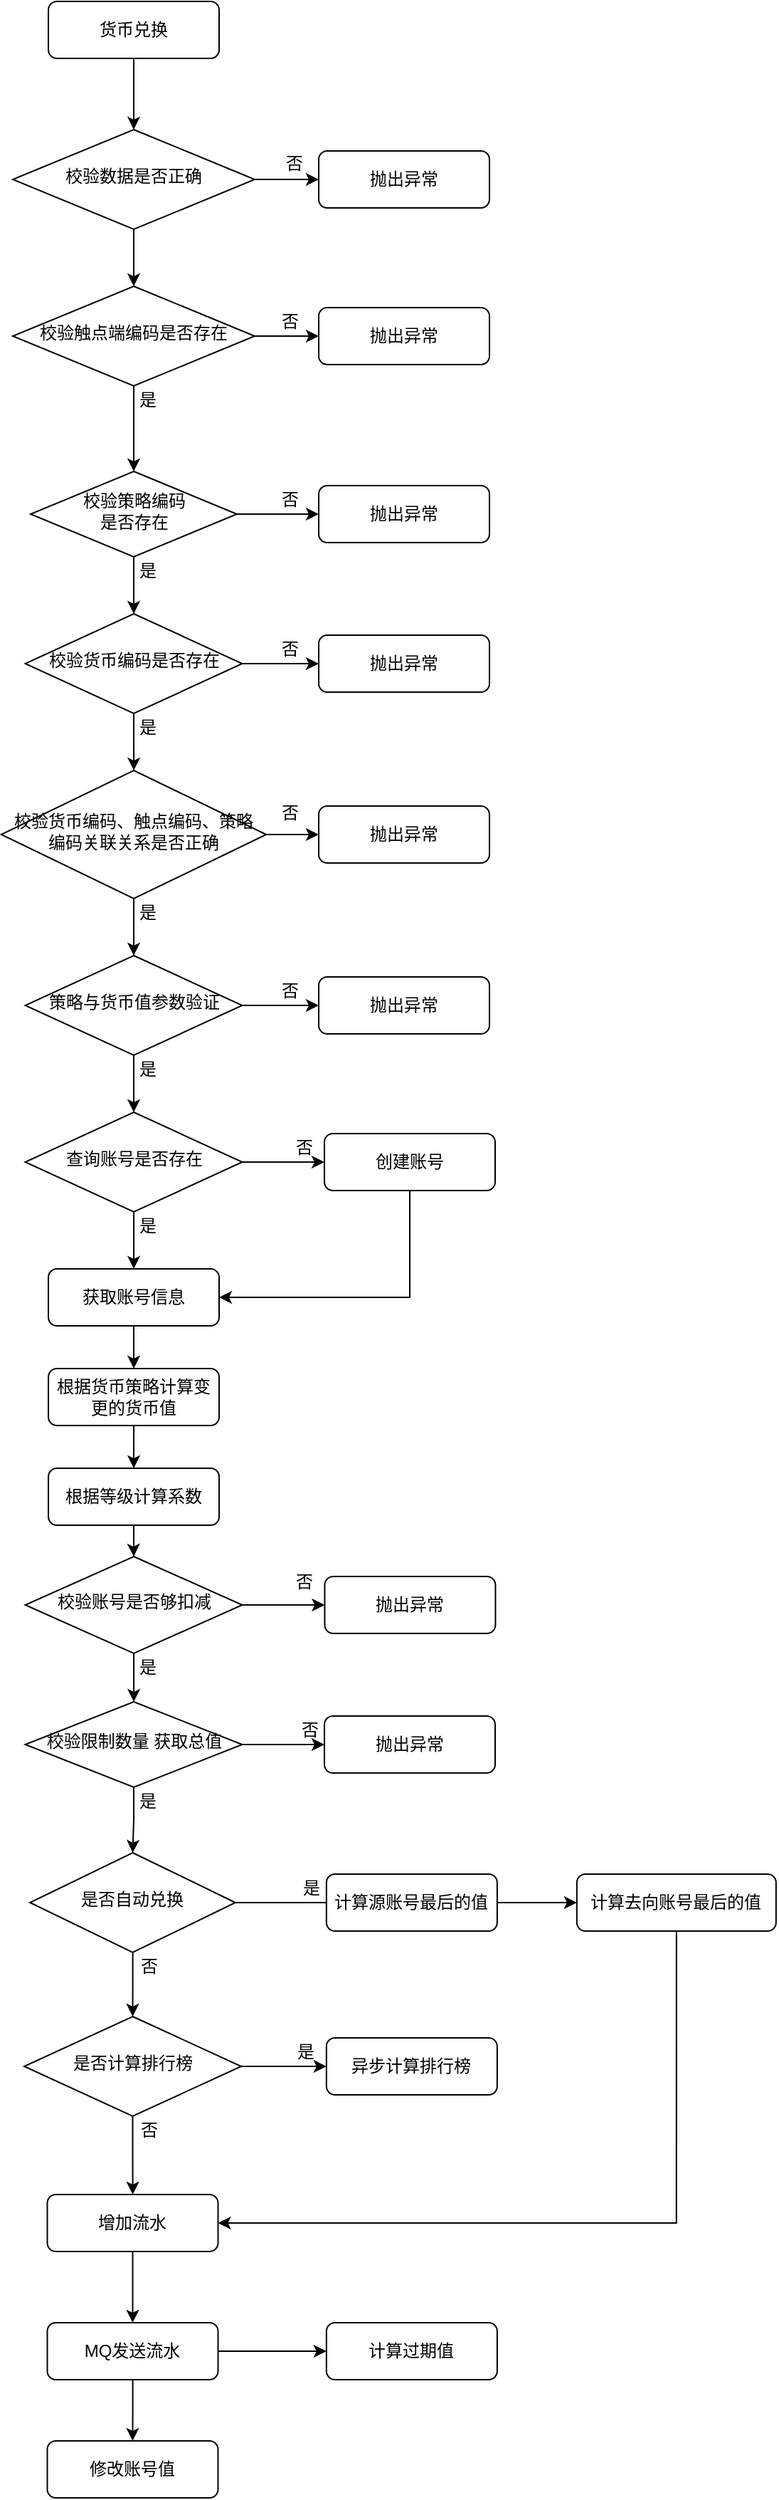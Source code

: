 <mxfile version="17.4.6" type="github">
  <diagram id="C5RBs43oDa-KdzZeNtuy" name="Page-1">
    <mxGraphModel dx="1422" dy="839" grid="1" gridSize="10" guides="1" tooltips="1" connect="1" arrows="1" fold="1" page="1" pageScale="1" pageWidth="827" pageHeight="1169" math="0" shadow="0">
      <root>
        <mxCell id="WIyWlLk6GJQsqaUBKTNV-0" />
        <mxCell id="WIyWlLk6GJQsqaUBKTNV-1" parent="WIyWlLk6GJQsqaUBKTNV-0" />
        <mxCell id="zEoyoQ_A2az6b-zezW40-8" value="" style="edgeStyle=orthogonalEdgeStyle;rounded=0;orthogonalLoop=1;jettySize=auto;html=1;" edge="1" parent="WIyWlLk6GJQsqaUBKTNV-1" source="WIyWlLk6GJQsqaUBKTNV-3" target="zEoyoQ_A2az6b-zezW40-4">
          <mxGeometry relative="1" as="geometry" />
        </mxCell>
        <mxCell id="WIyWlLk6GJQsqaUBKTNV-3" value="货币兑换" style="rounded=1;whiteSpace=wrap;html=1;fontSize=12;glass=0;strokeWidth=1;shadow=0;" parent="WIyWlLk6GJQsqaUBKTNV-1" vertex="1">
          <mxGeometry x="161" y="90" width="120" height="40" as="geometry" />
        </mxCell>
        <mxCell id="36pKezdzuMbXKm07dZ7W-1" value="" style="edgeStyle=orthogonalEdgeStyle;rounded=0;orthogonalLoop=1;jettySize=auto;html=1;" parent="WIyWlLk6GJQsqaUBKTNV-1" source="WIyWlLk6GJQsqaUBKTNV-6" target="WIyWlLk6GJQsqaUBKTNV-7" edge="1">
          <mxGeometry relative="1" as="geometry" />
        </mxCell>
        <mxCell id="36pKezdzuMbXKm07dZ7W-5" value="" style="edgeStyle=orthogonalEdgeStyle;rounded=0;orthogonalLoop=1;jettySize=auto;html=1;" parent="WIyWlLk6GJQsqaUBKTNV-1" source="WIyWlLk6GJQsqaUBKTNV-6" target="WIyWlLk6GJQsqaUBKTNV-10" edge="1">
          <mxGeometry relative="1" as="geometry" />
        </mxCell>
        <mxCell id="WIyWlLk6GJQsqaUBKTNV-6" value="校验触点端编码是否存在" style="rhombus;whiteSpace=wrap;html=1;shadow=0;fontFamily=Helvetica;fontSize=12;align=center;strokeWidth=1;spacing=6;spacingTop=-4;" parent="WIyWlLk6GJQsqaUBKTNV-1" vertex="1">
          <mxGeometry x="136" y="290" width="170" height="70" as="geometry" />
        </mxCell>
        <mxCell id="WIyWlLk6GJQsqaUBKTNV-7" value="抛出异常" style="rounded=1;whiteSpace=wrap;html=1;fontSize=12;glass=0;strokeWidth=1;shadow=0;" parent="WIyWlLk6GJQsqaUBKTNV-1" vertex="1">
          <mxGeometry x="351" y="305" width="120" height="40" as="geometry" />
        </mxCell>
        <mxCell id="36pKezdzuMbXKm07dZ7W-8" value="" style="edgeStyle=orthogonalEdgeStyle;rounded=0;orthogonalLoop=1;jettySize=auto;html=1;" parent="WIyWlLk6GJQsqaUBKTNV-1" source="WIyWlLk6GJQsqaUBKTNV-10" target="36pKezdzuMbXKm07dZ7W-7" edge="1">
          <mxGeometry relative="1" as="geometry" />
        </mxCell>
        <mxCell id="36pKezdzuMbXKm07dZ7W-11" style="edgeStyle=orthogonalEdgeStyle;rounded=0;orthogonalLoop=1;jettySize=auto;html=1;exitX=0.5;exitY=1;exitDx=0;exitDy=0;entryX=0.5;entryY=0;entryDx=0;entryDy=0;" parent="WIyWlLk6GJQsqaUBKTNV-1" source="WIyWlLk6GJQsqaUBKTNV-10" target="36pKezdzuMbXKm07dZ7W-10" edge="1">
          <mxGeometry relative="1" as="geometry" />
        </mxCell>
        <mxCell id="WIyWlLk6GJQsqaUBKTNV-10" value="校验策略编码&lt;br&gt;是否存在" style="rhombus;whiteSpace=wrap;html=1;shadow=0;fontFamily=Helvetica;fontSize=12;align=center;strokeWidth=1;spacing=6;spacingTop=-4;" parent="WIyWlLk6GJQsqaUBKTNV-1" vertex="1">
          <mxGeometry x="148.5" y="420" width="145" height="60" as="geometry" />
        </mxCell>
        <mxCell id="36pKezdzuMbXKm07dZ7W-2" value="否" style="text;html=1;strokeColor=none;fillColor=none;align=center;verticalAlign=middle;whiteSpace=wrap;rounded=0;" parent="WIyWlLk6GJQsqaUBKTNV-1" vertex="1">
          <mxGeometry x="321" y="305" width="20" height="20" as="geometry" />
        </mxCell>
        <mxCell id="36pKezdzuMbXKm07dZ7W-6" value="是" style="text;html=1;strokeColor=none;fillColor=none;align=center;verticalAlign=middle;whiteSpace=wrap;rounded=0;" parent="WIyWlLk6GJQsqaUBKTNV-1" vertex="1">
          <mxGeometry x="221" y="360" width="20" height="20" as="geometry" />
        </mxCell>
        <mxCell id="36pKezdzuMbXKm07dZ7W-7" value="抛出异常" style="rounded=1;whiteSpace=wrap;html=1;fontSize=12;glass=0;strokeWidth=1;shadow=0;" parent="WIyWlLk6GJQsqaUBKTNV-1" vertex="1">
          <mxGeometry x="351" y="430" width="120" height="40" as="geometry" />
        </mxCell>
        <mxCell id="36pKezdzuMbXKm07dZ7W-9" value="否" style="text;html=1;strokeColor=none;fillColor=none;align=center;verticalAlign=middle;whiteSpace=wrap;rounded=0;" parent="WIyWlLk6GJQsqaUBKTNV-1" vertex="1">
          <mxGeometry x="321" y="430" width="20" height="20" as="geometry" />
        </mxCell>
        <mxCell id="36pKezdzuMbXKm07dZ7W-13" value="" style="edgeStyle=orthogonalEdgeStyle;rounded=0;orthogonalLoop=1;jettySize=auto;html=1;" parent="WIyWlLk6GJQsqaUBKTNV-1" source="36pKezdzuMbXKm07dZ7W-10" target="36pKezdzuMbXKm07dZ7W-12" edge="1">
          <mxGeometry relative="1" as="geometry" />
        </mxCell>
        <mxCell id="36pKezdzuMbXKm07dZ7W-19" style="edgeStyle=orthogonalEdgeStyle;rounded=0;orthogonalLoop=1;jettySize=auto;html=1;exitX=0.5;exitY=1;exitDx=0;exitDy=0;" parent="WIyWlLk6GJQsqaUBKTNV-1" source="36pKezdzuMbXKm07dZ7W-10" target="36pKezdzuMbXKm07dZ7W-15" edge="1">
          <mxGeometry relative="1" as="geometry" />
        </mxCell>
        <mxCell id="36pKezdzuMbXKm07dZ7W-10" value="校验货币编码是否存在" style="rhombus;whiteSpace=wrap;html=1;shadow=0;fontFamily=Helvetica;fontSize=12;align=center;strokeWidth=1;spacing=6;spacingTop=-4;" parent="WIyWlLk6GJQsqaUBKTNV-1" vertex="1">
          <mxGeometry x="144.75" y="520" width="152.5" height="70" as="geometry" />
        </mxCell>
        <mxCell id="36pKezdzuMbXKm07dZ7W-12" value="抛出异常" style="rounded=1;whiteSpace=wrap;html=1;fontSize=12;glass=0;strokeWidth=1;shadow=0;" parent="WIyWlLk6GJQsqaUBKTNV-1" vertex="1">
          <mxGeometry x="351" y="535" width="120" height="40" as="geometry" />
        </mxCell>
        <mxCell id="36pKezdzuMbXKm07dZ7W-14" value="否" style="text;html=1;strokeColor=none;fillColor=none;align=center;verticalAlign=middle;whiteSpace=wrap;rounded=0;" parent="WIyWlLk6GJQsqaUBKTNV-1" vertex="1">
          <mxGeometry x="321" y="535" width="20" height="20" as="geometry" />
        </mxCell>
        <mxCell id="36pKezdzuMbXKm07dZ7W-17" value="" style="edgeStyle=orthogonalEdgeStyle;rounded=0;orthogonalLoop=1;jettySize=auto;html=1;" parent="WIyWlLk6GJQsqaUBKTNV-1" source="36pKezdzuMbXKm07dZ7W-15" target="36pKezdzuMbXKm07dZ7W-16" edge="1">
          <mxGeometry relative="1" as="geometry" />
        </mxCell>
        <mxCell id="36pKezdzuMbXKm07dZ7W-21" style="edgeStyle=orthogonalEdgeStyle;rounded=0;orthogonalLoop=1;jettySize=auto;html=1;exitX=0.5;exitY=1;exitDx=0;exitDy=0;entryX=0.5;entryY=0;entryDx=0;entryDy=0;" parent="WIyWlLk6GJQsqaUBKTNV-1" source="36pKezdzuMbXKm07dZ7W-15" target="36pKezdzuMbXKm07dZ7W-20" edge="1">
          <mxGeometry relative="1" as="geometry" />
        </mxCell>
        <mxCell id="36pKezdzuMbXKm07dZ7W-15" value="校验货币编码、触点编码、策略编码关联关系是否正确" style="rhombus;whiteSpace=wrap;html=1;shadow=0;fontFamily=Helvetica;fontSize=12;align=center;strokeWidth=1;spacing=6;spacingTop=-4;" parent="WIyWlLk6GJQsqaUBKTNV-1" vertex="1">
          <mxGeometry x="127.88" y="630" width="186.25" height="90" as="geometry" />
        </mxCell>
        <mxCell id="36pKezdzuMbXKm07dZ7W-16" value="抛出异常" style="rounded=1;whiteSpace=wrap;html=1;fontSize=12;glass=0;strokeWidth=1;shadow=0;" parent="WIyWlLk6GJQsqaUBKTNV-1" vertex="1">
          <mxGeometry x="351" y="655" width="120" height="40" as="geometry" />
        </mxCell>
        <mxCell id="36pKezdzuMbXKm07dZ7W-18" value="否" style="text;html=1;strokeColor=none;fillColor=none;align=center;verticalAlign=middle;whiteSpace=wrap;rounded=0;" parent="WIyWlLk6GJQsqaUBKTNV-1" vertex="1">
          <mxGeometry x="321" y="650" width="20" height="20" as="geometry" />
        </mxCell>
        <mxCell id="36pKezdzuMbXKm07dZ7W-23" value="" style="edgeStyle=orthogonalEdgeStyle;rounded=0;orthogonalLoop=1;jettySize=auto;html=1;" parent="WIyWlLk6GJQsqaUBKTNV-1" source="36pKezdzuMbXKm07dZ7W-20" target="36pKezdzuMbXKm07dZ7W-22" edge="1">
          <mxGeometry relative="1" as="geometry" />
        </mxCell>
        <mxCell id="36pKezdzuMbXKm07dZ7W-29" value="" style="edgeStyle=orthogonalEdgeStyle;rounded=0;orthogonalLoop=1;jettySize=auto;html=1;" parent="WIyWlLk6GJQsqaUBKTNV-1" source="36pKezdzuMbXKm07dZ7W-20" target="36pKezdzuMbXKm07dZ7W-28" edge="1">
          <mxGeometry relative="1" as="geometry" />
        </mxCell>
        <mxCell id="36pKezdzuMbXKm07dZ7W-20" value="策略与货币值参数验证" style="rhombus;whiteSpace=wrap;html=1;shadow=0;fontFamily=Helvetica;fontSize=12;align=center;strokeWidth=1;spacing=6;spacingTop=-4;" parent="WIyWlLk6GJQsqaUBKTNV-1" vertex="1">
          <mxGeometry x="144.75" y="760" width="152.5" height="70" as="geometry" />
        </mxCell>
        <mxCell id="36pKezdzuMbXKm07dZ7W-22" value="抛出异常" style="rounded=1;whiteSpace=wrap;html=1;fontSize=12;glass=0;strokeWidth=1;shadow=0;" parent="WIyWlLk6GJQsqaUBKTNV-1" vertex="1">
          <mxGeometry x="351" y="775" width="120" height="40" as="geometry" />
        </mxCell>
        <mxCell id="36pKezdzuMbXKm07dZ7W-24" value="否" style="text;html=1;strokeColor=none;fillColor=none;align=center;verticalAlign=middle;whiteSpace=wrap;rounded=0;" parent="WIyWlLk6GJQsqaUBKTNV-1" vertex="1">
          <mxGeometry x="321" y="775" width="20" height="20" as="geometry" />
        </mxCell>
        <mxCell id="36pKezdzuMbXKm07dZ7W-25" value="是" style="text;html=1;strokeColor=none;fillColor=none;align=center;verticalAlign=middle;whiteSpace=wrap;rounded=0;" parent="WIyWlLk6GJQsqaUBKTNV-1" vertex="1">
          <mxGeometry x="221" y="480" width="20" height="20" as="geometry" />
        </mxCell>
        <mxCell id="36pKezdzuMbXKm07dZ7W-26" value="是" style="text;html=1;strokeColor=none;fillColor=none;align=center;verticalAlign=middle;whiteSpace=wrap;rounded=0;" parent="WIyWlLk6GJQsqaUBKTNV-1" vertex="1">
          <mxGeometry x="221" y="590" width="20" height="20" as="geometry" />
        </mxCell>
        <mxCell id="36pKezdzuMbXKm07dZ7W-27" value="是" style="text;html=1;strokeColor=none;fillColor=none;align=center;verticalAlign=middle;whiteSpace=wrap;rounded=0;" parent="WIyWlLk6GJQsqaUBKTNV-1" vertex="1">
          <mxGeometry x="221" y="720" width="20" height="20" as="geometry" />
        </mxCell>
        <mxCell id="36pKezdzuMbXKm07dZ7W-31" style="edgeStyle=orthogonalEdgeStyle;rounded=0;orthogonalLoop=1;jettySize=auto;html=1;exitX=1;exitY=0.5;exitDx=0;exitDy=0;entryX=0;entryY=0.5;entryDx=0;entryDy=0;" parent="WIyWlLk6GJQsqaUBKTNV-1" source="36pKezdzuMbXKm07dZ7W-28" target="36pKezdzuMbXKm07dZ7W-30" edge="1">
          <mxGeometry relative="1" as="geometry" />
        </mxCell>
        <mxCell id="36pKezdzuMbXKm07dZ7W-35" value="" style="edgeStyle=orthogonalEdgeStyle;rounded=0;orthogonalLoop=1;jettySize=auto;html=1;" parent="WIyWlLk6GJQsqaUBKTNV-1" source="36pKezdzuMbXKm07dZ7W-28" target="36pKezdzuMbXKm07dZ7W-34" edge="1">
          <mxGeometry relative="1" as="geometry" />
        </mxCell>
        <mxCell id="36pKezdzuMbXKm07dZ7W-28" value="查询账号是否存在" style="rhombus;whiteSpace=wrap;html=1;shadow=0;fontFamily=Helvetica;fontSize=12;align=center;strokeWidth=1;spacing=6;spacingTop=-4;" parent="WIyWlLk6GJQsqaUBKTNV-1" vertex="1">
          <mxGeometry x="144.75" y="870" width="152.5" height="70" as="geometry" />
        </mxCell>
        <mxCell id="36pKezdzuMbXKm07dZ7W-36" style="edgeStyle=orthogonalEdgeStyle;rounded=0;orthogonalLoop=1;jettySize=auto;html=1;exitX=0.5;exitY=1;exitDx=0;exitDy=0;entryX=1;entryY=0.5;entryDx=0;entryDy=0;" parent="WIyWlLk6GJQsqaUBKTNV-1" source="36pKezdzuMbXKm07dZ7W-30" target="36pKezdzuMbXKm07dZ7W-34" edge="1">
          <mxGeometry relative="1" as="geometry" />
        </mxCell>
        <mxCell id="36pKezdzuMbXKm07dZ7W-30" value="创建账号" style="rounded=1;whiteSpace=wrap;html=1;fontSize=12;glass=0;strokeWidth=1;shadow=0;" parent="WIyWlLk6GJQsqaUBKTNV-1" vertex="1">
          <mxGeometry x="355" y="885" width="120" height="40" as="geometry" />
        </mxCell>
        <mxCell id="36pKezdzuMbXKm07dZ7W-32" value="否" style="text;html=1;strokeColor=none;fillColor=none;align=center;verticalAlign=middle;whiteSpace=wrap;rounded=0;" parent="WIyWlLk6GJQsqaUBKTNV-1" vertex="1">
          <mxGeometry x="331" y="885" width="20" height="20" as="geometry" />
        </mxCell>
        <mxCell id="36pKezdzuMbXKm07dZ7W-90" style="edgeStyle=orthogonalEdgeStyle;rounded=0;orthogonalLoop=1;jettySize=auto;html=1;exitX=0.5;exitY=1;exitDx=0;exitDy=0;entryX=0.5;entryY=0;entryDx=0;entryDy=0;" parent="WIyWlLk6GJQsqaUBKTNV-1" source="36pKezdzuMbXKm07dZ7W-34" target="36pKezdzuMbXKm07dZ7W-38" edge="1">
          <mxGeometry relative="1" as="geometry" />
        </mxCell>
        <mxCell id="36pKezdzuMbXKm07dZ7W-34" value="获取账号信息" style="rounded=1;whiteSpace=wrap;html=1;fontSize=12;glass=0;strokeWidth=1;shadow=0;" parent="WIyWlLk6GJQsqaUBKTNV-1" vertex="1">
          <mxGeometry x="161" y="980" width="120" height="40" as="geometry" />
        </mxCell>
        <mxCell id="36pKezdzuMbXKm07dZ7W-91" style="edgeStyle=orthogonalEdgeStyle;rounded=0;orthogonalLoop=1;jettySize=auto;html=1;exitX=0.5;exitY=1;exitDx=0;exitDy=0;entryX=0.5;entryY=0;entryDx=0;entryDy=0;" parent="WIyWlLk6GJQsqaUBKTNV-1" source="36pKezdzuMbXKm07dZ7W-38" target="36pKezdzuMbXKm07dZ7W-39" edge="1">
          <mxGeometry relative="1" as="geometry" />
        </mxCell>
        <mxCell id="36pKezdzuMbXKm07dZ7W-38" value="根据货币策略计算变更的货币值" style="rounded=1;whiteSpace=wrap;html=1;fontSize=12;glass=0;strokeWidth=1;shadow=0;" parent="WIyWlLk6GJQsqaUBKTNV-1" vertex="1">
          <mxGeometry x="161.01" y="1050" width="120" height="40" as="geometry" />
        </mxCell>
        <mxCell id="36pKezdzuMbXKm07dZ7W-92" style="edgeStyle=orthogonalEdgeStyle;rounded=0;orthogonalLoop=1;jettySize=auto;html=1;exitX=0.5;exitY=1;exitDx=0;exitDy=0;" parent="WIyWlLk6GJQsqaUBKTNV-1" source="36pKezdzuMbXKm07dZ7W-39" target="36pKezdzuMbXKm07dZ7W-51" edge="1">
          <mxGeometry relative="1" as="geometry" />
        </mxCell>
        <mxCell id="36pKezdzuMbXKm07dZ7W-39" value="根据等级计算系数" style="rounded=1;whiteSpace=wrap;html=1;fontSize=12;glass=0;strokeWidth=1;shadow=0;" parent="WIyWlLk6GJQsqaUBKTNV-1" vertex="1">
          <mxGeometry x="161.01" y="1120" width="120" height="40" as="geometry" />
        </mxCell>
        <mxCell id="36pKezdzuMbXKm07dZ7W-68" value="" style="edgeStyle=orthogonalEdgeStyle;rounded=0;orthogonalLoop=1;jettySize=auto;html=1;" parent="WIyWlLk6GJQsqaUBKTNV-1" source="36pKezdzuMbXKm07dZ7W-45" target="36pKezdzuMbXKm07dZ7W-46" edge="1">
          <mxGeometry relative="1" as="geometry" />
        </mxCell>
        <mxCell id="zEoyoQ_A2az6b-zezW40-6" value="" style="edgeStyle=orthogonalEdgeStyle;rounded=0;orthogonalLoop=1;jettySize=auto;html=1;" edge="1" parent="WIyWlLk6GJQsqaUBKTNV-1" source="36pKezdzuMbXKm07dZ7W-45" target="36pKezdzuMbXKm07dZ7W-74">
          <mxGeometry relative="1" as="geometry">
            <Array as="points">
              <mxPoint x="360" y="1425" />
              <mxPoint x="360" y="1425" />
            </Array>
          </mxGeometry>
        </mxCell>
        <mxCell id="36pKezdzuMbXKm07dZ7W-45" value="是否自动兑换" style="rhombus;whiteSpace=wrap;html=1;shadow=0;fontFamily=Helvetica;fontSize=12;align=center;strokeWidth=1;spacing=6;spacingTop=-4;" parent="WIyWlLk6GJQsqaUBKTNV-1" vertex="1">
          <mxGeometry x="148.06" y="1390" width="144.37" height="70" as="geometry" />
        </mxCell>
        <mxCell id="36pKezdzuMbXKm07dZ7W-70" value="" style="edgeStyle=orthogonalEdgeStyle;rounded=0;orthogonalLoop=1;jettySize=auto;html=1;" parent="WIyWlLk6GJQsqaUBKTNV-1" source="36pKezdzuMbXKm07dZ7W-46" target="36pKezdzuMbXKm07dZ7W-69" edge="1">
          <mxGeometry relative="1" as="geometry" />
        </mxCell>
        <mxCell id="36pKezdzuMbXKm07dZ7W-76" value="" style="edgeStyle=orthogonalEdgeStyle;rounded=0;orthogonalLoop=1;jettySize=auto;html=1;" parent="WIyWlLk6GJQsqaUBKTNV-1" source="36pKezdzuMbXKm07dZ7W-46" target="36pKezdzuMbXKm07dZ7W-48" edge="1">
          <mxGeometry relative="1" as="geometry" />
        </mxCell>
        <mxCell id="36pKezdzuMbXKm07dZ7W-46" value="是否计算排行榜" style="rhombus;whiteSpace=wrap;html=1;shadow=0;fontFamily=Helvetica;fontSize=12;align=center;strokeWidth=1;spacing=6;spacingTop=-4;" parent="WIyWlLk6GJQsqaUBKTNV-1" vertex="1">
          <mxGeometry x="144" y="1505" width="152.5" height="70" as="geometry" />
        </mxCell>
        <mxCell id="36pKezdzuMbXKm07dZ7W-79" value="" style="edgeStyle=orthogonalEdgeStyle;rounded=0;orthogonalLoop=1;jettySize=auto;html=1;" parent="WIyWlLk6GJQsqaUBKTNV-1" source="36pKezdzuMbXKm07dZ7W-48" target="36pKezdzuMbXKm07dZ7W-49" edge="1">
          <mxGeometry relative="1" as="geometry" />
        </mxCell>
        <mxCell id="36pKezdzuMbXKm07dZ7W-48" value="增加流水" style="rounded=1;whiteSpace=wrap;html=1;fontSize=12;glass=0;strokeWidth=1;shadow=0;" parent="WIyWlLk6GJQsqaUBKTNV-1" vertex="1">
          <mxGeometry x="160.25" y="1630" width="120" height="40" as="geometry" />
        </mxCell>
        <mxCell id="zEoyoQ_A2az6b-zezW40-1" value="" style="edgeStyle=orthogonalEdgeStyle;rounded=0;orthogonalLoop=1;jettySize=auto;html=1;" edge="1" parent="WIyWlLk6GJQsqaUBKTNV-1" source="36pKezdzuMbXKm07dZ7W-49" target="zEoyoQ_A2az6b-zezW40-0">
          <mxGeometry relative="1" as="geometry" />
        </mxCell>
        <mxCell id="zEoyoQ_A2az6b-zezW40-3" value="" style="edgeStyle=orthogonalEdgeStyle;rounded=0;orthogonalLoop=1;jettySize=auto;html=1;" edge="1" parent="WIyWlLk6GJQsqaUBKTNV-1" source="36pKezdzuMbXKm07dZ7W-49" target="zEoyoQ_A2az6b-zezW40-2">
          <mxGeometry relative="1" as="geometry" />
        </mxCell>
        <mxCell id="36pKezdzuMbXKm07dZ7W-49" value="MQ发送流水" style="rounded=1;whiteSpace=wrap;html=1;fontSize=12;glass=0;strokeWidth=1;shadow=0;" parent="WIyWlLk6GJQsqaUBKTNV-1" vertex="1">
          <mxGeometry x="160.25" y="1720" width="120" height="40" as="geometry" />
        </mxCell>
        <mxCell id="36pKezdzuMbXKm07dZ7W-54" style="edgeStyle=orthogonalEdgeStyle;rounded=0;orthogonalLoop=1;jettySize=auto;html=1;exitX=1;exitY=0.5;exitDx=0;exitDy=0;" parent="WIyWlLk6GJQsqaUBKTNV-1" source="36pKezdzuMbXKm07dZ7W-51" target="36pKezdzuMbXKm07dZ7W-52" edge="1">
          <mxGeometry relative="1" as="geometry" />
        </mxCell>
        <mxCell id="36pKezdzuMbXKm07dZ7W-94" value="" style="edgeStyle=orthogonalEdgeStyle;rounded=0;orthogonalLoop=1;jettySize=auto;html=1;" parent="WIyWlLk6GJQsqaUBKTNV-1" source="36pKezdzuMbXKm07dZ7W-51" target="36pKezdzuMbXKm07dZ7W-93" edge="1">
          <mxGeometry relative="1" as="geometry" />
        </mxCell>
        <mxCell id="36pKezdzuMbXKm07dZ7W-51" value="校验账号是否够扣减" style="rhombus;whiteSpace=wrap;html=1;shadow=0;fontFamily=Helvetica;fontSize=12;align=center;strokeWidth=1;spacing=6;spacingTop=-4;" parent="WIyWlLk6GJQsqaUBKTNV-1" vertex="1">
          <mxGeometry x="144.76" y="1182" width="152.5" height="68" as="geometry" />
        </mxCell>
        <mxCell id="36pKezdzuMbXKm07dZ7W-52" value="抛出异常" style="rounded=1;whiteSpace=wrap;html=1;fontSize=12;glass=0;strokeWidth=1;shadow=0;" parent="WIyWlLk6GJQsqaUBKTNV-1" vertex="1">
          <mxGeometry x="355.22" y="1196" width="120" height="40" as="geometry" />
        </mxCell>
        <mxCell id="36pKezdzuMbXKm07dZ7W-53" value="否" style="text;html=1;strokeColor=none;fillColor=none;align=center;verticalAlign=middle;whiteSpace=wrap;rounded=0;" parent="WIyWlLk6GJQsqaUBKTNV-1" vertex="1">
          <mxGeometry x="331" y="1190" width="20" height="20" as="geometry" />
        </mxCell>
        <mxCell id="36pKezdzuMbXKm07dZ7W-66" value="" style="edgeStyle=orthogonalEdgeStyle;rounded=0;orthogonalLoop=1;jettySize=auto;html=1;" parent="WIyWlLk6GJQsqaUBKTNV-1" source="36pKezdzuMbXKm07dZ7W-61" target="36pKezdzuMbXKm07dZ7W-63" edge="1">
          <mxGeometry relative="1" as="geometry" />
        </mxCell>
        <mxCell id="36pKezdzuMbXKm07dZ7W-61" value="计算源账号最后的值" style="rounded=1;whiteSpace=wrap;html=1;fontSize=12;glass=0;strokeWidth=1;shadow=0;" parent="WIyWlLk6GJQsqaUBKTNV-1" vertex="1">
          <mxGeometry x="356.43" y="1405" width="120" height="40" as="geometry" />
        </mxCell>
        <mxCell id="36pKezdzuMbXKm07dZ7W-64" style="edgeStyle=orthogonalEdgeStyle;rounded=0;orthogonalLoop=1;jettySize=auto;html=1;exitX=0.5;exitY=1;exitDx=0;exitDy=0;entryX=1;entryY=0.5;entryDx=0;entryDy=0;" parent="WIyWlLk6GJQsqaUBKTNV-1" source="36pKezdzuMbXKm07dZ7W-63" target="36pKezdzuMbXKm07dZ7W-48" edge="1">
          <mxGeometry relative="1" as="geometry" />
        </mxCell>
        <mxCell id="36pKezdzuMbXKm07dZ7W-63" value="计算去向账号最后的值" style="rounded=1;whiteSpace=wrap;html=1;fontSize=12;glass=0;strokeWidth=1;shadow=0;" parent="WIyWlLk6GJQsqaUBKTNV-1" vertex="1">
          <mxGeometry x="532.43" y="1405" width="140" height="40" as="geometry" />
        </mxCell>
        <mxCell id="36pKezdzuMbXKm07dZ7W-69" value="异步计算排行榜" style="rounded=1;whiteSpace=wrap;html=1;fontSize=12;glass=0;strokeWidth=1;shadow=0;" parent="WIyWlLk6GJQsqaUBKTNV-1" vertex="1">
          <mxGeometry x="356.43" y="1520" width="120" height="40" as="geometry" />
        </mxCell>
        <mxCell id="36pKezdzuMbXKm07dZ7W-72" value="是" style="text;html=1;strokeColor=none;fillColor=none;align=center;verticalAlign=middle;whiteSpace=wrap;rounded=0;" parent="WIyWlLk6GJQsqaUBKTNV-1" vertex="1">
          <mxGeometry x="332.43" y="1520" width="20" height="20" as="geometry" />
        </mxCell>
        <mxCell id="36pKezdzuMbXKm07dZ7W-74" value="是" style="text;html=1;strokeColor=none;fillColor=none;align=center;verticalAlign=middle;whiteSpace=wrap;rounded=0;" parent="WIyWlLk6GJQsqaUBKTNV-1" vertex="1">
          <mxGeometry x="336.43" y="1405" width="20" height="20" as="geometry" />
        </mxCell>
        <mxCell id="36pKezdzuMbXKm07dZ7W-75" value="否" style="text;html=1;strokeColor=none;fillColor=none;align=center;verticalAlign=middle;whiteSpace=wrap;rounded=0;" parent="WIyWlLk6GJQsqaUBKTNV-1" vertex="1">
          <mxGeometry x="222.43" y="1460" width="20" height="20" as="geometry" />
        </mxCell>
        <mxCell id="36pKezdzuMbXKm07dZ7W-77" value="否" style="text;html=1;strokeColor=none;fillColor=none;align=center;verticalAlign=middle;whiteSpace=wrap;rounded=0;" parent="WIyWlLk6GJQsqaUBKTNV-1" vertex="1">
          <mxGeometry x="222.43" y="1575" width="20" height="20" as="geometry" />
        </mxCell>
        <mxCell id="36pKezdzuMbXKm07dZ7W-96" value="" style="edgeStyle=orthogonalEdgeStyle;rounded=0;orthogonalLoop=1;jettySize=auto;html=1;" parent="WIyWlLk6GJQsqaUBKTNV-1" source="36pKezdzuMbXKm07dZ7W-93" target="36pKezdzuMbXKm07dZ7W-95" edge="1">
          <mxGeometry relative="1" as="geometry" />
        </mxCell>
        <mxCell id="36pKezdzuMbXKm07dZ7W-99" style="edgeStyle=orthogonalEdgeStyle;rounded=0;orthogonalLoop=1;jettySize=auto;html=1;exitX=0.5;exitY=1;exitDx=0;exitDy=0;entryX=0.5;entryY=0;entryDx=0;entryDy=0;" parent="WIyWlLk6GJQsqaUBKTNV-1" source="36pKezdzuMbXKm07dZ7W-93" target="36pKezdzuMbXKm07dZ7W-45" edge="1">
          <mxGeometry relative="1" as="geometry">
            <mxPoint x="221" y="1380" as="targetPoint" />
          </mxGeometry>
        </mxCell>
        <mxCell id="36pKezdzuMbXKm07dZ7W-93" value="校验限制数量 获取总值" style="rhombus;whiteSpace=wrap;html=1;shadow=0;fontFamily=Helvetica;fontSize=12;align=center;strokeWidth=1;spacing=6;spacingTop=-4;" parent="WIyWlLk6GJQsqaUBKTNV-1" vertex="1">
          <mxGeometry x="144.75" y="1284" width="152.5" height="60" as="geometry" />
        </mxCell>
        <mxCell id="36pKezdzuMbXKm07dZ7W-95" value="抛出异常" style="rounded=1;whiteSpace=wrap;html=1;fontSize=12;glass=0;strokeWidth=1;shadow=0;" parent="WIyWlLk6GJQsqaUBKTNV-1" vertex="1">
          <mxGeometry x="355" y="1294" width="120" height="40" as="geometry" />
        </mxCell>
        <mxCell id="36pKezdzuMbXKm07dZ7W-97" value="否" style="text;html=1;strokeColor=none;fillColor=none;align=center;verticalAlign=middle;whiteSpace=wrap;rounded=0;" parent="WIyWlLk6GJQsqaUBKTNV-1" vertex="1">
          <mxGeometry x="335" y="1294" width="20" height="20" as="geometry" />
        </mxCell>
        <mxCell id="36pKezdzuMbXKm07dZ7W-101" value="是" style="text;html=1;strokeColor=none;fillColor=none;align=center;verticalAlign=middle;whiteSpace=wrap;rounded=0;" parent="WIyWlLk6GJQsqaUBKTNV-1" vertex="1">
          <mxGeometry x="221" y="830" width="20" height="20" as="geometry" />
        </mxCell>
        <mxCell id="36pKezdzuMbXKm07dZ7W-102" value="是" style="text;html=1;strokeColor=none;fillColor=none;align=center;verticalAlign=middle;whiteSpace=wrap;rounded=0;" parent="WIyWlLk6GJQsqaUBKTNV-1" vertex="1">
          <mxGeometry x="221" y="940" width="20" height="20" as="geometry" />
        </mxCell>
        <mxCell id="36pKezdzuMbXKm07dZ7W-103" value="是" style="text;html=1;strokeColor=none;fillColor=none;align=center;verticalAlign=middle;whiteSpace=wrap;rounded=0;" parent="WIyWlLk6GJQsqaUBKTNV-1" vertex="1">
          <mxGeometry x="221" y="1250" width="20" height="20" as="geometry" />
        </mxCell>
        <mxCell id="36pKezdzuMbXKm07dZ7W-105" value="是" style="text;html=1;strokeColor=none;fillColor=none;align=center;verticalAlign=middle;whiteSpace=wrap;rounded=0;" parent="WIyWlLk6GJQsqaUBKTNV-1" vertex="1">
          <mxGeometry x="221" y="1344" width="20" height="20" as="geometry" />
        </mxCell>
        <mxCell id="zEoyoQ_A2az6b-zezW40-0" value="修改账号值" style="rounded=1;whiteSpace=wrap;html=1;fontSize=12;glass=0;strokeWidth=1;shadow=0;" vertex="1" parent="WIyWlLk6GJQsqaUBKTNV-1">
          <mxGeometry x="160.24" y="1803" width="120" height="40" as="geometry" />
        </mxCell>
        <mxCell id="zEoyoQ_A2az6b-zezW40-2" value="计算过期值" style="rounded=1;whiteSpace=wrap;html=1;fontSize=12;glass=0;strokeWidth=1;shadow=0;" vertex="1" parent="WIyWlLk6GJQsqaUBKTNV-1">
          <mxGeometry x="356.43" y="1720" width="120" height="40" as="geometry" />
        </mxCell>
        <mxCell id="zEoyoQ_A2az6b-zezW40-9" value="" style="edgeStyle=orthogonalEdgeStyle;rounded=0;orthogonalLoop=1;jettySize=auto;html=1;" edge="1" parent="WIyWlLk6GJQsqaUBKTNV-1" source="zEoyoQ_A2az6b-zezW40-4" target="WIyWlLk6GJQsqaUBKTNV-6">
          <mxGeometry relative="1" as="geometry" />
        </mxCell>
        <mxCell id="zEoyoQ_A2az6b-zezW40-11" value="" style="edgeStyle=orthogonalEdgeStyle;rounded=0;orthogonalLoop=1;jettySize=auto;html=1;" edge="1" parent="WIyWlLk6GJQsqaUBKTNV-1" source="zEoyoQ_A2az6b-zezW40-4" target="zEoyoQ_A2az6b-zezW40-10">
          <mxGeometry relative="1" as="geometry" />
        </mxCell>
        <mxCell id="zEoyoQ_A2az6b-zezW40-4" value="校验数据是否正确" style="rhombus;whiteSpace=wrap;html=1;shadow=0;fontFamily=Helvetica;fontSize=12;align=center;strokeWidth=1;spacing=6;spacingTop=-4;" vertex="1" parent="WIyWlLk6GJQsqaUBKTNV-1">
          <mxGeometry x="136" y="180" width="170" height="70" as="geometry" />
        </mxCell>
        <mxCell id="zEoyoQ_A2az6b-zezW40-10" value="抛出异常" style="rounded=1;whiteSpace=wrap;html=1;fontSize=12;glass=0;strokeWidth=1;shadow=0;" vertex="1" parent="WIyWlLk6GJQsqaUBKTNV-1">
          <mxGeometry x="351" y="195" width="120" height="40" as="geometry" />
        </mxCell>
        <mxCell id="zEoyoQ_A2az6b-zezW40-12" value="否" style="text;html=1;strokeColor=none;fillColor=none;align=center;verticalAlign=middle;whiteSpace=wrap;rounded=0;" vertex="1" parent="WIyWlLk6GJQsqaUBKTNV-1">
          <mxGeometry x="324" y="194" width="20" height="20" as="geometry" />
        </mxCell>
      </root>
    </mxGraphModel>
  </diagram>
</mxfile>
